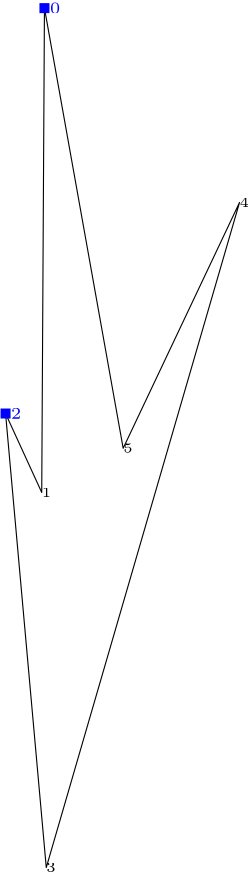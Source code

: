 <ipe version="70206" creator="libvcdim">
<ipestyle name="vc-poly">
<symbol name="vc-point" transformations="translations">
<path fill="blue">-1.8 -1.8 m 1.8 -1.8 l 1.8 1.8 l -1.8 1.8 l h</path>
</symbol>
<symbol name="vc-point(s)" transformations="translations">
<path fill="sym-stroke">-1.8 -1.8 m 1.8 -1.8 l 1.8 1.8 l -1.8 1.8 l h</path>
</symbol>
<color name="red" value="1 0 0"/>
<color name="green" value="0 1 0"/>
<color name="blue" value="0 0 1"/>
<color name="yellow" value="1 1 0"/>
<color name="orange" value="1 0.647 0"/>
<color name="purple" value="0.627 0.125 0.941"/>
<dashstyle name="normal" value="[]0"/>
<dashstyle name="dashed" value="[3 3]0"/>
</ipestyle>
<page>
<path>320.2654586305927 347.0742899309044 m 319.2865139079612 172.7059257621876 l 306.26374283817745 201.1335886252863 l 320.9214194431212 37.6881635798288 l 390.4936528194822 277.11488834939047 l 348.60370846899116 188.62086217915873 l h</path>
<use name="vc-point" pos="320.2654586305927 347.0742899309044"/><use name="vc-point" pos="306.26374283817745 201.1335886252863"/><text pos="320.2654586305927 347.0742899309044" size="6" stroke="blue" matrix="1 0 0 1 2 0" valign="center">0</text><text pos="319.2865139079612 172.7059257621876" size="3" valign="center">1</text><text pos="306.26374283817745 201.1335886252863" size="6" stroke="blue" matrix="1 0 0 1 2 0" valign="center">2</text><text pos="320.9214194431212 37.6881635798288" size="3" valign="center">3</text><text pos="390.4936528194822 277.11488834939047" size="3" valign="center">4</text><text pos="348.60370846899116 188.62086217915873" size="3" valign="center">5</text></page>
</ipe>